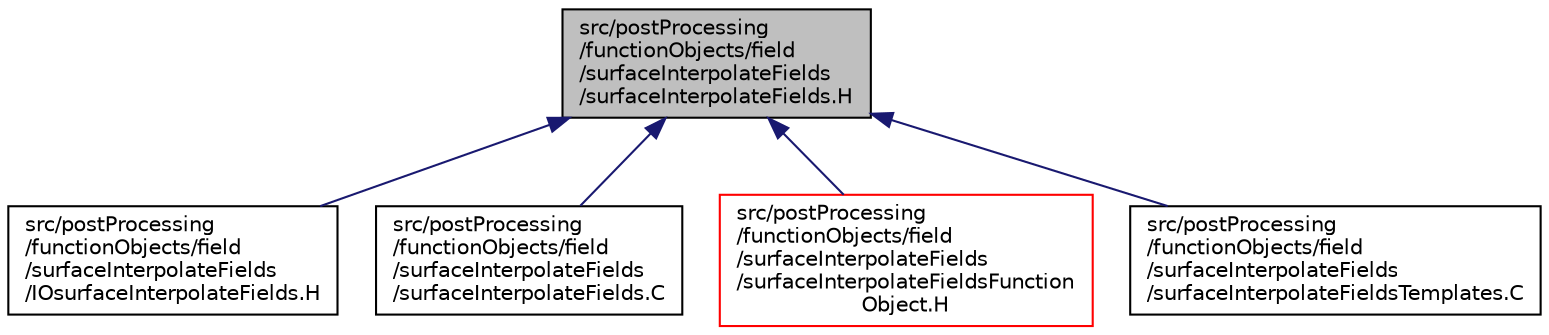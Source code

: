 digraph "src/postProcessing/functionObjects/field/surfaceInterpolateFields/surfaceInterpolateFields.H"
{
  bgcolor="transparent";
  edge [fontname="Helvetica",fontsize="10",labelfontname="Helvetica",labelfontsize="10"];
  node [fontname="Helvetica",fontsize="10",shape=record];
  Node1 [label="src/postProcessing\l/functionObjects/field\l/surfaceInterpolateFields\l/surfaceInterpolateFields.H",height=0.2,width=0.4,color="black", fillcolor="grey75", style="filled", fontcolor="black"];
  Node1 -> Node2 [dir="back",color="midnightblue",fontsize="10",style="solid",fontname="Helvetica"];
  Node2 [label="src/postProcessing\l/functionObjects/field\l/surfaceInterpolateFields\l/IOsurfaceInterpolateFields.H",height=0.2,width=0.4,color="black",URL="$a09253.html"];
  Node1 -> Node3 [dir="back",color="midnightblue",fontsize="10",style="solid",fontname="Helvetica"];
  Node3 [label="src/postProcessing\l/functionObjects/field\l/surfaceInterpolateFields\l/surfaceInterpolateFields.C",height=0.2,width=0.4,color="black",URL="$a09254.html"];
  Node1 -> Node4 [dir="back",color="midnightblue",fontsize="10",style="solid",fontname="Helvetica"];
  Node4 [label="src/postProcessing\l/functionObjects/field\l/surfaceInterpolateFields\l/surfaceInterpolateFieldsFunction\lObject.H",height=0.2,width=0.4,color="red",URL="$a09257.html"];
  Node1 -> Node5 [dir="back",color="midnightblue",fontsize="10",style="solid",fontname="Helvetica"];
  Node5 [label="src/postProcessing\l/functionObjects/field\l/surfaceInterpolateFields\l/surfaceInterpolateFieldsTemplates.C",height=0.2,width=0.4,color="black",URL="$a09258.html"];
}
